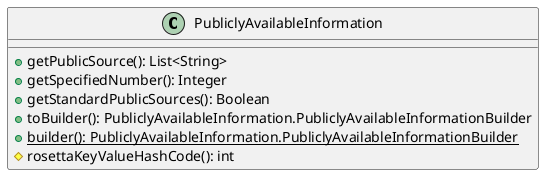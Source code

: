 @startuml

    class PubliclyAvailableInformation [[PubliclyAvailableInformation.html]] {
        +getPublicSource(): List<String>
        +getSpecifiedNumber(): Integer
        +getStandardPublicSources(): Boolean
        +toBuilder(): PubliclyAvailableInformation.PubliclyAvailableInformationBuilder
        {static} +builder(): PubliclyAvailableInformation.PubliclyAvailableInformationBuilder
        #rosettaKeyValueHashCode(): int
    }

@enduml
